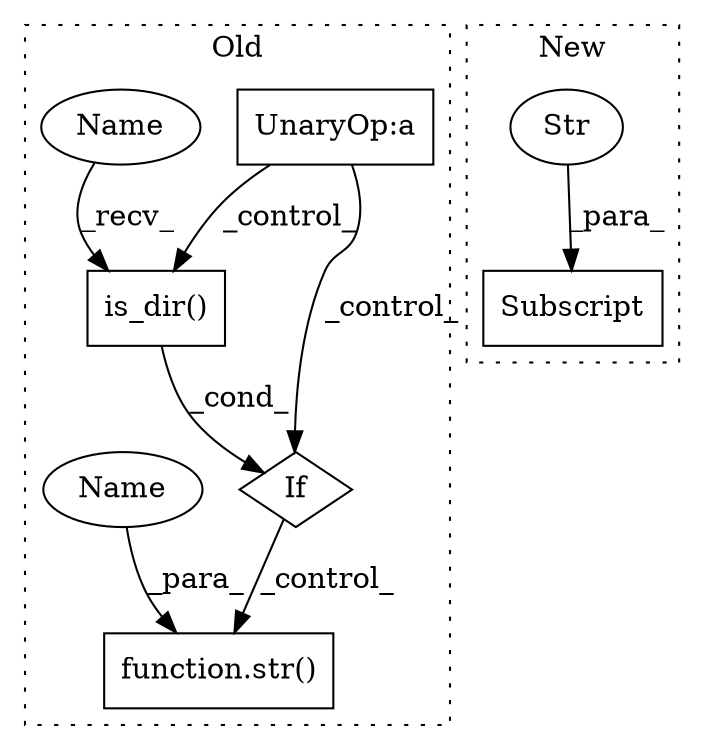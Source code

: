 digraph G {
subgraph cluster0 {
1 [label="is_dir()" a="75" s="811" l="10" shape="box"];
4 [label="function.str()" a="75" s="772,777" l="4,1" shape="box"];
5 [label="If" a="96" s="811" l="10" shape="diamond"];
6 [label="UnaryOp:a" a="61" s="626" l="24" shape="box"];
7 [label="Name" a="87" s="811" l="1" shape="ellipse"];
8 [label="Name" a="87" s="776" l="1" shape="ellipse"];
label = "Old";
style="dotted";
}
subgraph cluster1 {
2 [label="Subscript" a="63" s="642,0" l="30,0" shape="box"];
3 [label="Str" a="66" s="653" l="18" shape="ellipse"];
label = "New";
style="dotted";
}
1 -> 5 [label="_cond_"];
3 -> 2 [label="_para_"];
5 -> 4 [label="_control_"];
6 -> 5 [label="_control_"];
6 -> 1 [label="_control_"];
7 -> 1 [label="_recv_"];
8 -> 4 [label="_para_"];
}